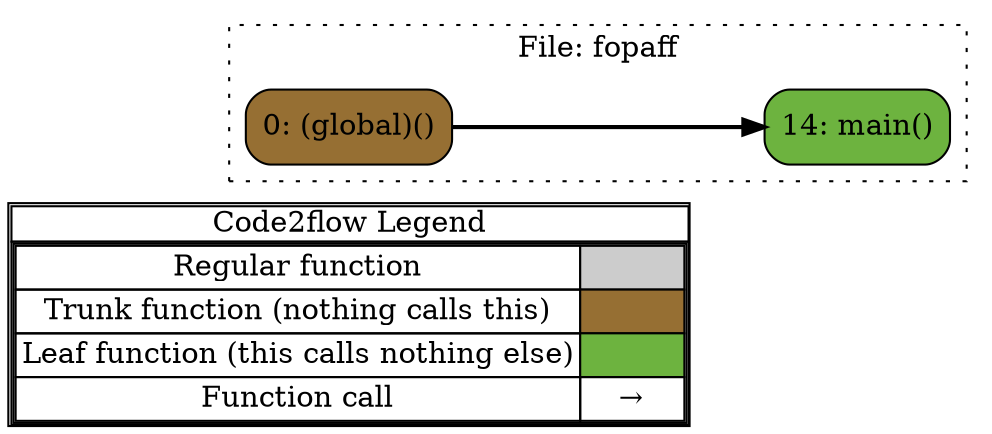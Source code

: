 digraph G {
concentrate=true;
splines="ortho";
rankdir="LR";
subgraph legend{
    rank = min;
    label = "legend";
    Legend [shape=none, margin=0, label = <
        <table cellspacing="0" cellpadding="0" border="1"><tr><td>Code2flow Legend</td></tr><tr><td>
        <table cellspacing="0">
        <tr><td>Regular function</td><td width="50px" bgcolor='#cccccc'></td></tr>
        <tr><td>Trunk function (nothing calls this)</td><td bgcolor='#966F33'></td></tr>
        <tr><td>Leaf function (this calls nothing else)</td><td bgcolor='#6db33f'></td></tr>
        <tr><td>Function call</td><td><font color='black'>&#8594;</font></td></tr>
        </table></td></tr></table>
        >];
}node_7000e920 [label="0: (global)()" name="fopaff::(global)" shape="rect" style="rounded,filled" fillcolor="#966F33" ];
node_69131c58 [label="14: main()" name="fopaff::main" shape="rect" style="rounded,filled" fillcolor="#6db33f" ];
node_7000e920 -> node_69131c58 [color="#000000" penwidth="2"];
subgraph cluster_689192b3 {
    node_69131c58 node_7000e920;
    label="File: fopaff";
    name="fopaff";
    style="filled";
    graph[style=dotted];
};
}
